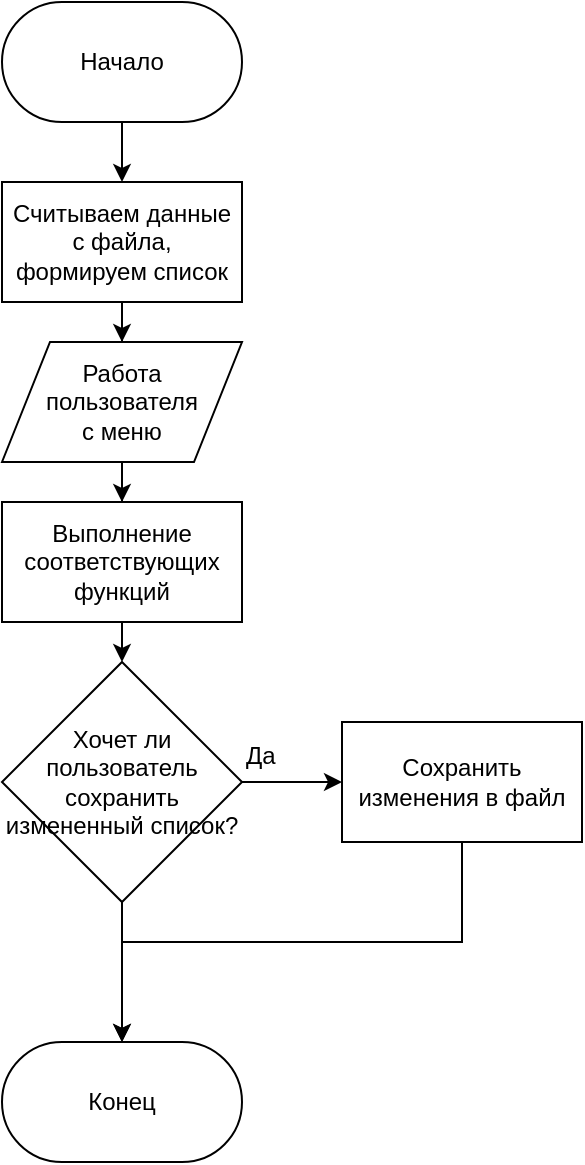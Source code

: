 <mxfile version="10.7.4" type="device"><diagram id="G4n-xgOdNAmWAR4VvTLN" name="Page-1"><mxGraphModel dx="1010" dy="577" grid="1" gridSize="10" guides="1" tooltips="1" connect="1" arrows="1" fold="1" page="1" pageScale="1" pageWidth="827" pageHeight="1169" math="0" shadow="0"><root><mxCell id="0"/><mxCell id="1" parent="0"/><mxCell id="hlf1_-gYxgJe7Xljbiky-5" value="" style="edgeStyle=orthogonalEdgeStyle;rounded=0;orthogonalLoop=1;jettySize=auto;html=1;" edge="1" parent="1" source="hlf1_-gYxgJe7Xljbiky-2" target="hlf1_-gYxgJe7Xljbiky-4"><mxGeometry relative="1" as="geometry"/></mxCell><mxCell id="hlf1_-gYxgJe7Xljbiky-2" value="Начало" style="rounded=1;whiteSpace=wrap;html=1;arcSize=50;" vertex="1" parent="1"><mxGeometry x="20" y="20" width="120" height="60" as="geometry"/></mxCell><mxCell id="hlf1_-gYxgJe7Xljbiky-8" value="" style="edgeStyle=orthogonalEdgeStyle;rounded=0;orthogonalLoop=1;jettySize=auto;html=1;" edge="1" parent="1" source="hlf1_-gYxgJe7Xljbiky-4" target="hlf1_-gYxgJe7Xljbiky-7"><mxGeometry relative="1" as="geometry"/></mxCell><mxCell id="hlf1_-gYxgJe7Xljbiky-4" value="Считываем данные с файла, формируем список" style="rounded=0;whiteSpace=wrap;html=1;" vertex="1" parent="1"><mxGeometry x="20" y="110" width="120" height="60" as="geometry"/></mxCell><mxCell id="hlf1_-gYxgJe7Xljbiky-10" value="" style="edgeStyle=orthogonalEdgeStyle;rounded=0;orthogonalLoop=1;jettySize=auto;html=1;" edge="1" parent="1" source="hlf1_-gYxgJe7Xljbiky-7" target="hlf1_-gYxgJe7Xljbiky-9"><mxGeometry relative="1" as="geometry"/></mxCell><mxCell id="hlf1_-gYxgJe7Xljbiky-7" value="Работа пользователя&lt;br&gt;с меню&lt;br&gt;" style="shape=parallelogram;perimeter=parallelogramPerimeter;whiteSpace=wrap;html=1;" vertex="1" parent="1"><mxGeometry x="20" y="190" width="120" height="60" as="geometry"/></mxCell><mxCell id="hlf1_-gYxgJe7Xljbiky-12" value="" style="edgeStyle=orthogonalEdgeStyle;rounded=0;orthogonalLoop=1;jettySize=auto;html=1;" edge="1" parent="1" source="hlf1_-gYxgJe7Xljbiky-9"><mxGeometry relative="1" as="geometry"><mxPoint x="80" y="350" as="targetPoint"/></mxGeometry></mxCell><mxCell id="hlf1_-gYxgJe7Xljbiky-9" value="Выполнение соответствующих функций" style="rounded=0;whiteSpace=wrap;html=1;" vertex="1" parent="1"><mxGeometry x="20" y="270" width="120" height="60" as="geometry"/></mxCell><mxCell id="hlf1_-gYxgJe7Xljbiky-15" value="" style="edgeStyle=orthogonalEdgeStyle;rounded=0;orthogonalLoop=1;jettySize=auto;html=1;" edge="1" parent="1" source="hlf1_-gYxgJe7Xljbiky-13" target="hlf1_-gYxgJe7Xljbiky-14"><mxGeometry relative="1" as="geometry"/></mxCell><mxCell id="hlf1_-gYxgJe7Xljbiky-21" value="" style="edgeStyle=orthogonalEdgeStyle;rounded=0;orthogonalLoop=1;jettySize=auto;html=1;" edge="1" parent="1" source="hlf1_-gYxgJe7Xljbiky-13" target="hlf1_-gYxgJe7Xljbiky-17"><mxGeometry relative="1" as="geometry"/></mxCell><mxCell id="hlf1_-gYxgJe7Xljbiky-13" value="Хочет ли пользователь сохранить измененный список?" style="rhombus;whiteSpace=wrap;html=1;" vertex="1" parent="1"><mxGeometry x="20" y="350" width="120" height="120" as="geometry"/></mxCell><mxCell id="hlf1_-gYxgJe7Xljbiky-20" value="" style="edgeStyle=orthogonalEdgeStyle;rounded=0;orthogonalLoop=1;jettySize=auto;html=1;entryX=0.5;entryY=0;entryDx=0;entryDy=0;" edge="1" parent="1" source="hlf1_-gYxgJe7Xljbiky-14" target="hlf1_-gYxgJe7Xljbiky-17"><mxGeometry relative="1" as="geometry"><mxPoint x="250" y="520" as="targetPoint"/><Array as="points"><mxPoint x="250" y="490"/><mxPoint x="80" y="490"/></Array></mxGeometry></mxCell><mxCell id="hlf1_-gYxgJe7Xljbiky-14" value="Сохранить изменения в файл" style="rounded=0;whiteSpace=wrap;html=1;" vertex="1" parent="1"><mxGeometry x="190" y="380" width="120" height="60" as="geometry"/></mxCell><mxCell id="hlf1_-gYxgJe7Xljbiky-17" value="Конец" style="rounded=1;whiteSpace=wrap;html=1;arcSize=50;" vertex="1" parent="1"><mxGeometry x="20" y="540" width="120" height="60" as="geometry"/></mxCell><mxCell id="hlf1_-gYxgJe7Xljbiky-18" value="Да" style="text;html=1;resizable=0;points=[];autosize=1;align=left;verticalAlign=top;spacingTop=-4;" vertex="1" parent="1"><mxGeometry x="140" y="387" width="30" height="20" as="geometry"/></mxCell></root></mxGraphModel></diagram></mxfile>